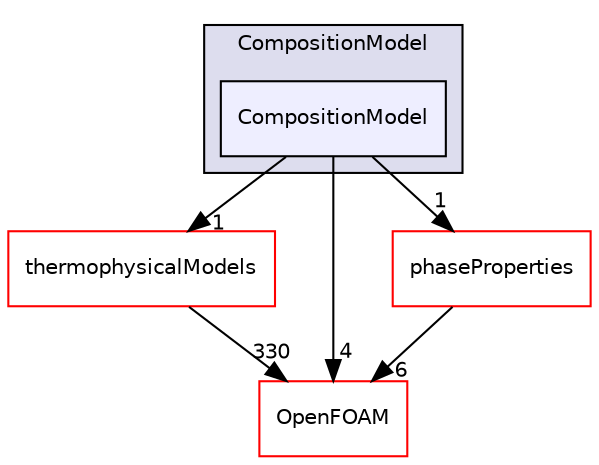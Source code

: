 digraph "src/lagrangian/intermediate/submodels/Reacting/CompositionModel/CompositionModel" {
  bgcolor=transparent;
  compound=true
  node [ fontsize="10", fontname="Helvetica"];
  edge [ labelfontsize="10", labelfontname="Helvetica"];
  subgraph clusterdir_16f5845c09f6ad6ed2ac566840149531 {
    graph [ bgcolor="#ddddee", pencolor="black", label="CompositionModel" fontname="Helvetica", fontsize="10", URL="dir_16f5845c09f6ad6ed2ac566840149531.html"]
  dir_b0804e603a100977b4a8ff0dccfa84da [shape=box, label="CompositionModel", style="filled", fillcolor="#eeeeff", pencolor="black", URL="dir_b0804e603a100977b4a8ff0dccfa84da.html"];
  }
  dir_2778d089ec5c4f66810b11f753867003 [shape=box label="thermophysicalModels" color="red" URL="dir_2778d089ec5c4f66810b11f753867003.html"];
  dir_c5473ff19b20e6ec4dfe5c310b3778a8 [shape=box label="OpenFOAM" color="red" URL="dir_c5473ff19b20e6ec4dfe5c310b3778a8.html"];
  dir_970d888d503ae0b030e8ecd5b80bb0f3 [shape=box label="phaseProperties" color="red" URL="dir_970d888d503ae0b030e8ecd5b80bb0f3.html"];
  dir_2778d089ec5c4f66810b11f753867003->dir_c5473ff19b20e6ec4dfe5c310b3778a8 [headlabel="330", labeldistance=1.5 headhref="dir_001233_001950.html"];
  dir_b0804e603a100977b4a8ff0dccfa84da->dir_2778d089ec5c4f66810b11f753867003 [headlabel="1", labeldistance=1.5 headhref="dir_001655_001233.html"];
  dir_b0804e603a100977b4a8ff0dccfa84da->dir_c5473ff19b20e6ec4dfe5c310b3778a8 [headlabel="4", labeldistance=1.5 headhref="dir_001655_001950.html"];
  dir_b0804e603a100977b4a8ff0dccfa84da->dir_970d888d503ae0b030e8ecd5b80bb0f3 [headlabel="1", labeldistance=1.5 headhref="dir_001655_001540.html"];
  dir_970d888d503ae0b030e8ecd5b80bb0f3->dir_c5473ff19b20e6ec4dfe5c310b3778a8 [headlabel="6", labeldistance=1.5 headhref="dir_001540_001950.html"];
}
